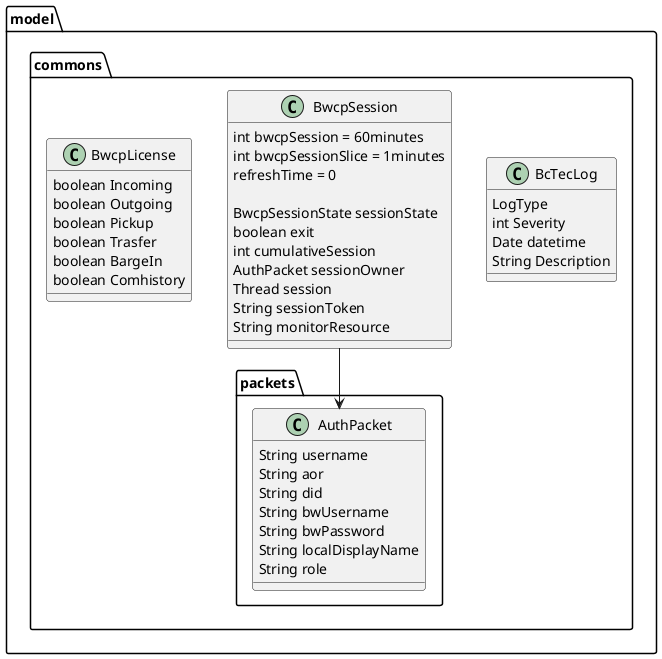@startuml

package model{
  package commons {
    class BcTecLog{
      LogType
      int Severity
      Date datetime
      String Description
    }
    class BwcpSession{
      int bwcpSession = 60minutes
      int bwcpSessionSlice = 1minutes
      refreshTime = 0

      BwcpSessionState sessionState
      boolean exit
      int cumulativeSession
      AuthPacket sessionOwner
      Thread session
      String sessionToken
      String monitorResource

    }
    class BwcpLicense{
      boolean Incoming
      boolean Outgoing
      boolean Pickup
      boolean Trasfer
      boolean BargeIn
      boolean Comhistory
    }
    package packets{
      class AuthPacket{
        String username
        String aor
        String did
        String bwUsername
        String bwPassword
        String localDisplayName
        String role
      }
    }
  }
}

BwcpSession --> AuthPacket

@enduml